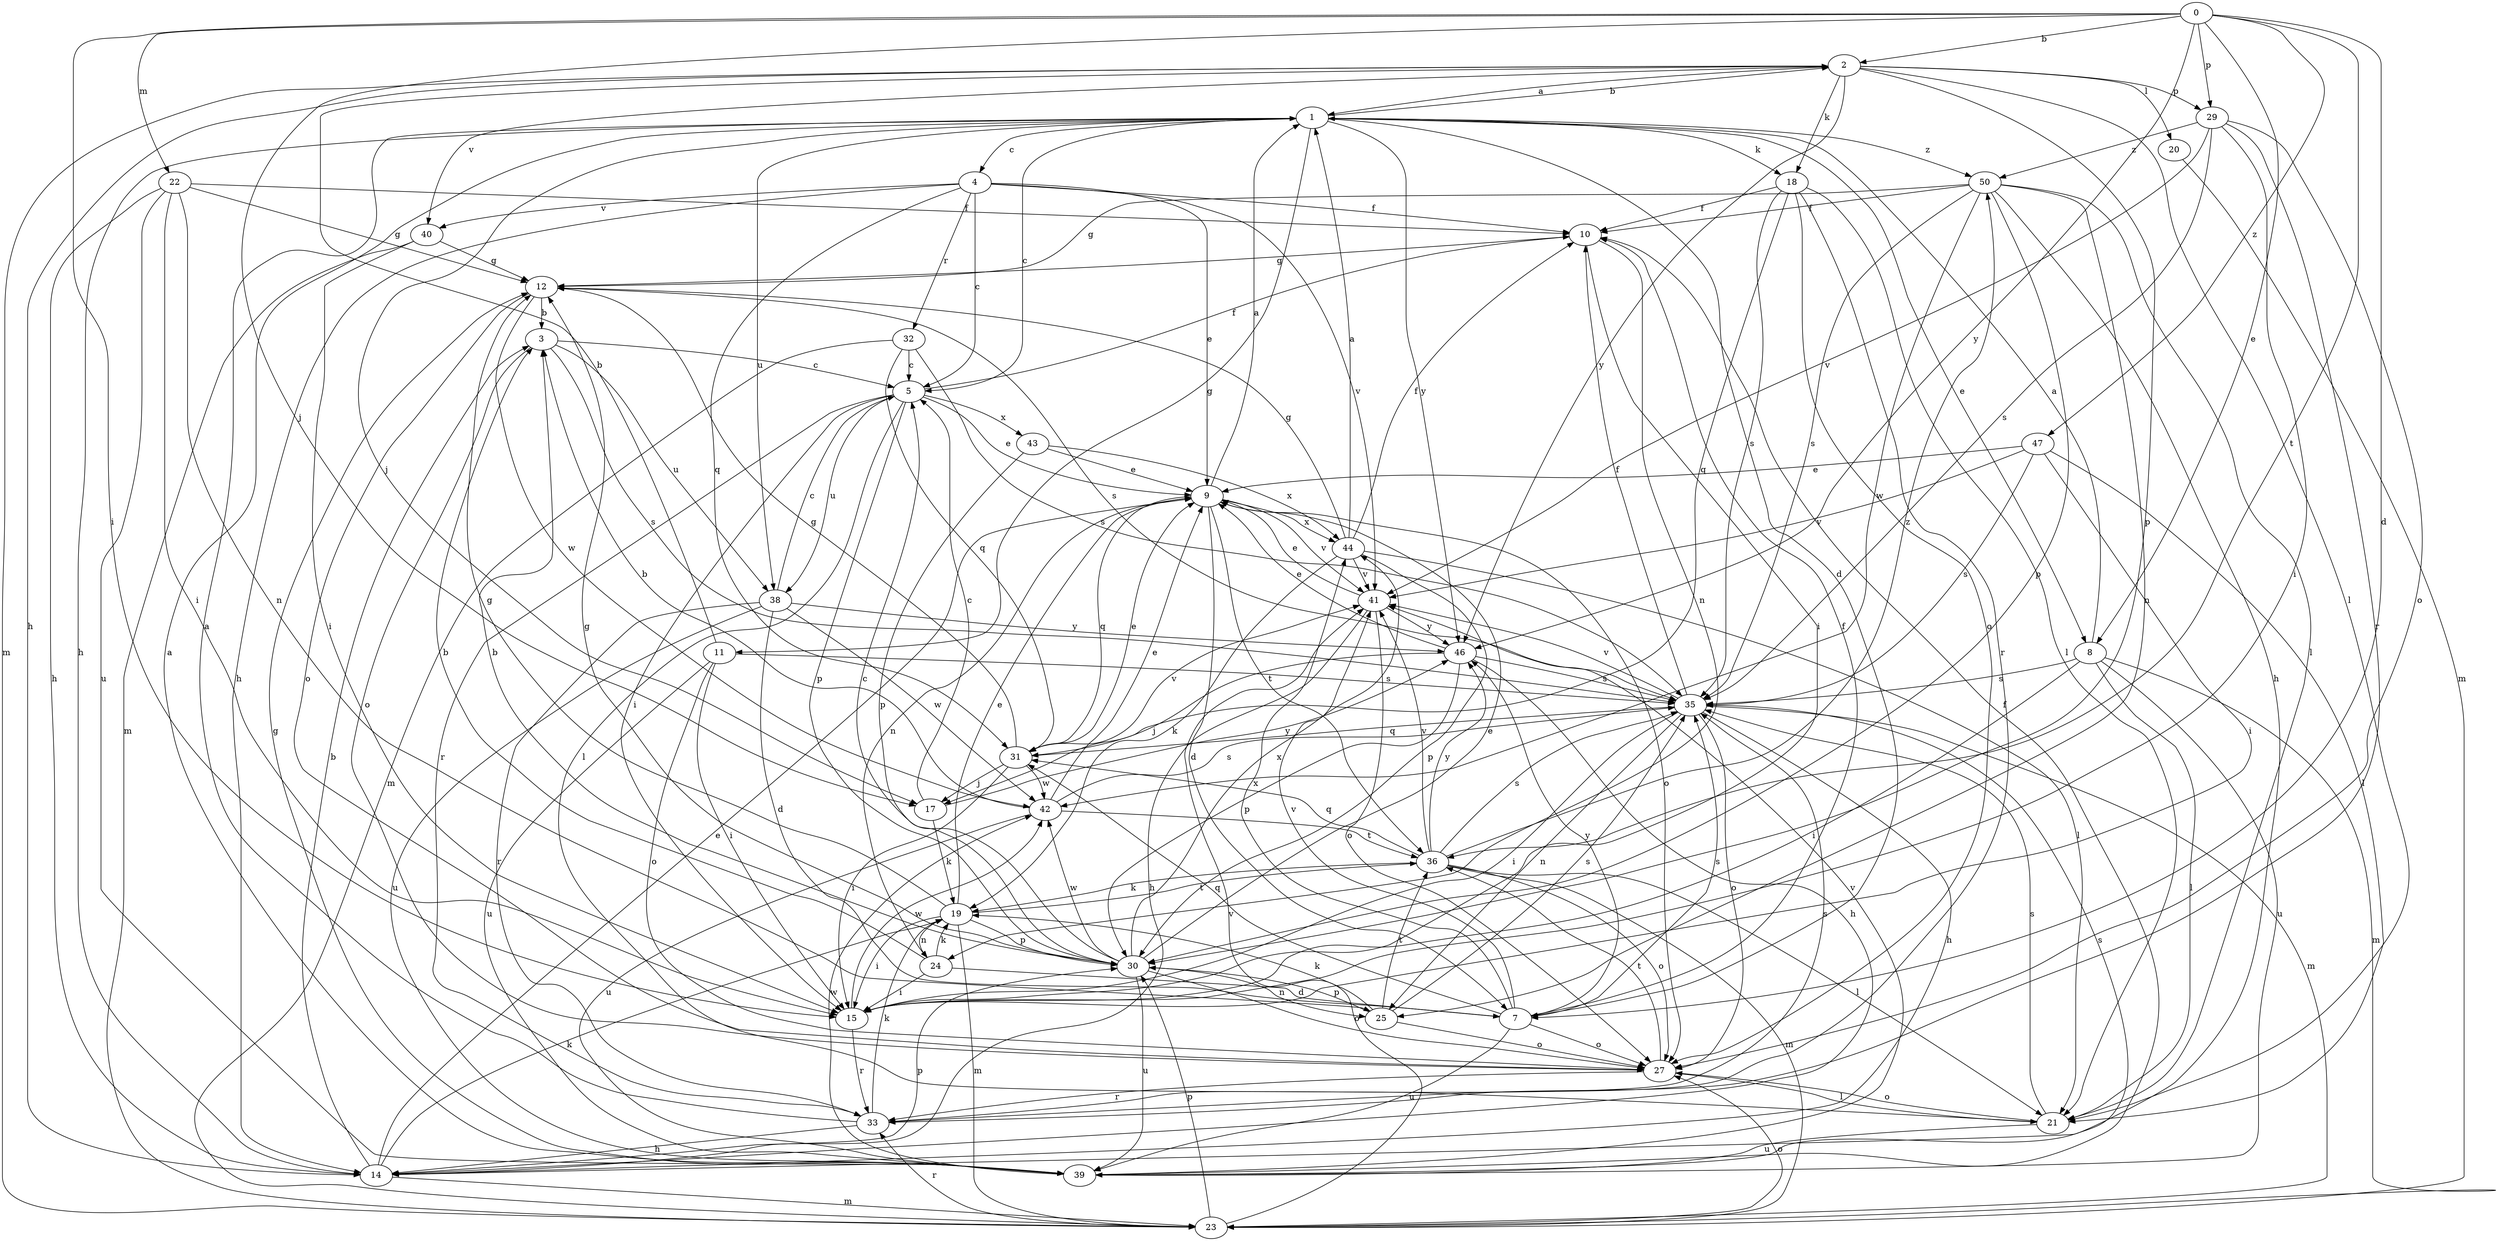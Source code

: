 strict digraph  {
0;
1;
2;
3;
4;
5;
7;
8;
9;
10;
11;
12;
14;
15;
17;
18;
19;
20;
21;
22;
23;
24;
25;
27;
29;
30;
31;
32;
33;
35;
36;
38;
39;
40;
41;
42;
43;
44;
46;
47;
50;
0 -> 2  [label=b];
0 -> 7  [label=d];
0 -> 8  [label=e];
0 -> 15  [label=i];
0 -> 17  [label=j];
0 -> 22  [label=m];
0 -> 29  [label=p];
0 -> 36  [label=t];
0 -> 46  [label=y];
0 -> 47  [label=z];
1 -> 2  [label=b];
1 -> 4  [label=c];
1 -> 5  [label=c];
1 -> 7  [label=d];
1 -> 8  [label=e];
1 -> 11  [label=g];
1 -> 14  [label=h];
1 -> 17  [label=j];
1 -> 18  [label=k];
1 -> 38  [label=u];
1 -> 46  [label=y];
1 -> 50  [label=z];
2 -> 1  [label=a];
2 -> 14  [label=h];
2 -> 18  [label=k];
2 -> 20  [label=l];
2 -> 21  [label=l];
2 -> 23  [label=m];
2 -> 29  [label=p];
2 -> 30  [label=p];
2 -> 40  [label=v];
2 -> 46  [label=y];
3 -> 5  [label=c];
3 -> 27  [label=o];
3 -> 35  [label=s];
3 -> 38  [label=u];
4 -> 5  [label=c];
4 -> 9  [label=e];
4 -> 10  [label=f];
4 -> 14  [label=h];
4 -> 31  [label=q];
4 -> 32  [label=r];
4 -> 40  [label=v];
4 -> 41  [label=v];
5 -> 9  [label=e];
5 -> 10  [label=f];
5 -> 15  [label=i];
5 -> 21  [label=l];
5 -> 30  [label=p];
5 -> 33  [label=r];
5 -> 38  [label=u];
5 -> 43  [label=x];
7 -> 10  [label=f];
7 -> 27  [label=o];
7 -> 31  [label=q];
7 -> 35  [label=s];
7 -> 39  [label=u];
7 -> 41  [label=v];
7 -> 44  [label=x];
7 -> 46  [label=y];
8 -> 1  [label=a];
8 -> 15  [label=i];
8 -> 21  [label=l];
8 -> 23  [label=m];
8 -> 35  [label=s];
8 -> 39  [label=u];
9 -> 1  [label=a];
9 -> 7  [label=d];
9 -> 24  [label=n];
9 -> 27  [label=o];
9 -> 31  [label=q];
9 -> 36  [label=t];
9 -> 41  [label=v];
9 -> 44  [label=x];
10 -> 12  [label=g];
10 -> 15  [label=i];
10 -> 24  [label=n];
11 -> 2  [label=b];
11 -> 15  [label=i];
11 -> 27  [label=o];
11 -> 35  [label=s];
11 -> 39  [label=u];
12 -> 3  [label=b];
12 -> 27  [label=o];
12 -> 35  [label=s];
12 -> 42  [label=w];
14 -> 3  [label=b];
14 -> 9  [label=e];
14 -> 19  [label=k];
14 -> 23  [label=m];
14 -> 30  [label=p];
15 -> 33  [label=r];
15 -> 42  [label=w];
17 -> 5  [label=c];
17 -> 19  [label=k];
17 -> 46  [label=y];
18 -> 10  [label=f];
18 -> 21  [label=l];
18 -> 27  [label=o];
18 -> 31  [label=q];
18 -> 33  [label=r];
18 -> 35  [label=s];
19 -> 9  [label=e];
19 -> 12  [label=g];
19 -> 15  [label=i];
19 -> 23  [label=m];
19 -> 24  [label=n];
19 -> 30  [label=p];
19 -> 36  [label=t];
20 -> 23  [label=m];
21 -> 27  [label=o];
21 -> 35  [label=s];
21 -> 39  [label=u];
22 -> 10  [label=f];
22 -> 12  [label=g];
22 -> 14  [label=h];
22 -> 15  [label=i];
22 -> 25  [label=n];
22 -> 39  [label=u];
23 -> 27  [label=o];
23 -> 30  [label=p];
23 -> 33  [label=r];
23 -> 41  [label=v];
24 -> 3  [label=b];
24 -> 7  [label=d];
24 -> 15  [label=i];
24 -> 19  [label=k];
25 -> 19  [label=k];
25 -> 27  [label=o];
25 -> 30  [label=p];
25 -> 35  [label=s];
25 -> 36  [label=t];
27 -> 21  [label=l];
27 -> 33  [label=r];
27 -> 36  [label=t];
29 -> 15  [label=i];
29 -> 27  [label=o];
29 -> 33  [label=r];
29 -> 35  [label=s];
29 -> 41  [label=v];
29 -> 50  [label=z];
30 -> 3  [label=b];
30 -> 5  [label=c];
30 -> 9  [label=e];
30 -> 12  [label=g];
30 -> 25  [label=n];
30 -> 27  [label=o];
30 -> 39  [label=u];
30 -> 42  [label=w];
30 -> 44  [label=x];
31 -> 9  [label=e];
31 -> 12  [label=g];
31 -> 15  [label=i];
31 -> 17  [label=j];
31 -> 41  [label=v];
31 -> 42  [label=w];
32 -> 5  [label=c];
32 -> 23  [label=m];
32 -> 31  [label=q];
32 -> 35  [label=s];
33 -> 1  [label=a];
33 -> 14  [label=h];
33 -> 19  [label=k];
33 -> 35  [label=s];
35 -> 10  [label=f];
35 -> 14  [label=h];
35 -> 15  [label=i];
35 -> 23  [label=m];
35 -> 25  [label=n];
35 -> 27  [label=o];
35 -> 31  [label=q];
35 -> 41  [label=v];
36 -> 19  [label=k];
36 -> 21  [label=l];
36 -> 23  [label=m];
36 -> 27  [label=o];
36 -> 31  [label=q];
36 -> 35  [label=s];
36 -> 41  [label=v];
36 -> 46  [label=y];
36 -> 50  [label=z];
38 -> 5  [label=c];
38 -> 7  [label=d];
38 -> 33  [label=r];
38 -> 39  [label=u];
38 -> 42  [label=w];
38 -> 46  [label=y];
39 -> 1  [label=a];
39 -> 10  [label=f];
39 -> 12  [label=g];
39 -> 35  [label=s];
39 -> 41  [label=v];
39 -> 42  [label=w];
40 -> 12  [label=g];
40 -> 15  [label=i];
40 -> 23  [label=m];
41 -> 9  [label=e];
41 -> 14  [label=h];
41 -> 27  [label=o];
41 -> 46  [label=y];
42 -> 3  [label=b];
42 -> 9  [label=e];
42 -> 35  [label=s];
42 -> 36  [label=t];
42 -> 39  [label=u];
43 -> 9  [label=e];
43 -> 30  [label=p];
43 -> 44  [label=x];
44 -> 1  [label=a];
44 -> 10  [label=f];
44 -> 12  [label=g];
44 -> 19  [label=k];
44 -> 21  [label=l];
44 -> 30  [label=p];
44 -> 41  [label=v];
46 -> 9  [label=e];
46 -> 14  [label=h];
46 -> 17  [label=j];
46 -> 30  [label=p];
46 -> 35  [label=s];
47 -> 9  [label=e];
47 -> 15  [label=i];
47 -> 21  [label=l];
47 -> 35  [label=s];
47 -> 41  [label=v];
50 -> 10  [label=f];
50 -> 12  [label=g];
50 -> 14  [label=h];
50 -> 21  [label=l];
50 -> 25  [label=n];
50 -> 30  [label=p];
50 -> 35  [label=s];
50 -> 42  [label=w];
}

